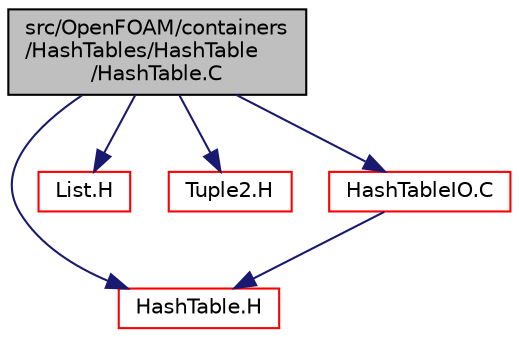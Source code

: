 digraph "src/OpenFOAM/containers/HashTables/HashTable/HashTable.C"
{
  bgcolor="transparent";
  edge [fontname="Helvetica",fontsize="10",labelfontname="Helvetica",labelfontsize="10"];
  node [fontname="Helvetica",fontsize="10",shape=record];
  Node0 [label="src/OpenFOAM/containers\l/HashTables/HashTable\l/HashTable.C",height=0.2,width=0.4,color="black", fillcolor="grey75", style="filled", fontcolor="black"];
  Node0 -> Node1 [color="midnightblue",fontsize="10",style="solid",fontname="Helvetica"];
  Node1 [label="HashTable.H",height=0.2,width=0.4,color="red",URL="$a09179.html"];
  Node0 -> Node57 [color="midnightblue",fontsize="10",style="solid",fontname="Helvetica"];
  Node57 [label="List.H",height=0.2,width=0.4,color="red",URL="$a09368.html"];
  Node0 -> Node67 [color="midnightblue",fontsize="10",style="solid",fontname="Helvetica"];
  Node67 [label="Tuple2.H",height=0.2,width=0.4,color="red",URL="$a13649.html"];
  Node0 -> Node74 [color="midnightblue",fontsize="10",style="solid",fontname="Helvetica"];
  Node74 [label="HashTableIO.C",height=0.2,width=0.4,color="red",URL="$a09188.html"];
  Node74 -> Node1 [color="midnightblue",fontsize="10",style="solid",fontname="Helvetica"];
}
